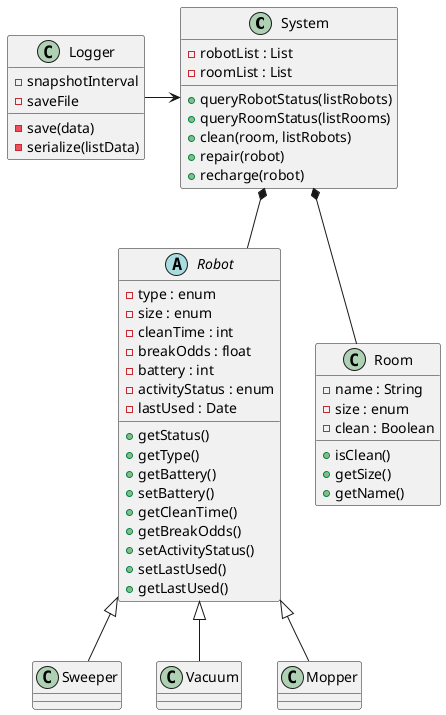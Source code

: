 @startuml
Class System{
    -robotList : List
    -roomList : List
    +queryRobotStatus(listRobots)
    +queryRoomStatus(listRooms)
    +clean(room, listRobots)
    +repair(robot)
    +recharge(robot)
}
Abstract class Robot{
    -type : enum
    -size : enum
    -cleanTime : int
    -breakOdds : float
    -battery : int
    -activityStatus : enum
    -lastUsed : Date
    +getStatus()
    +getType()
    +getBattery()
    +setBattery()
    +getCleanTime()
    +getBreakOdds()
    +setActivityStatus()
    +setLastUsed()
    +getLastUsed()
}
class Sweeper
class Vacuum
class Mopper
class Room{
    -name : String
    -size : enum
    -clean : Boolean
    +isClean()
    +getSize()
    +getName()
}
class Logger{
    -snapshotInterval
    -saveFile
    -save(data)
    -serialize(listData)
}
System *-- Robot
Robot <|-- Sweeper
Robot <|-- Vacuum
Robot <|-- Mopper
System *-- Room
Logger -> System

@enduml